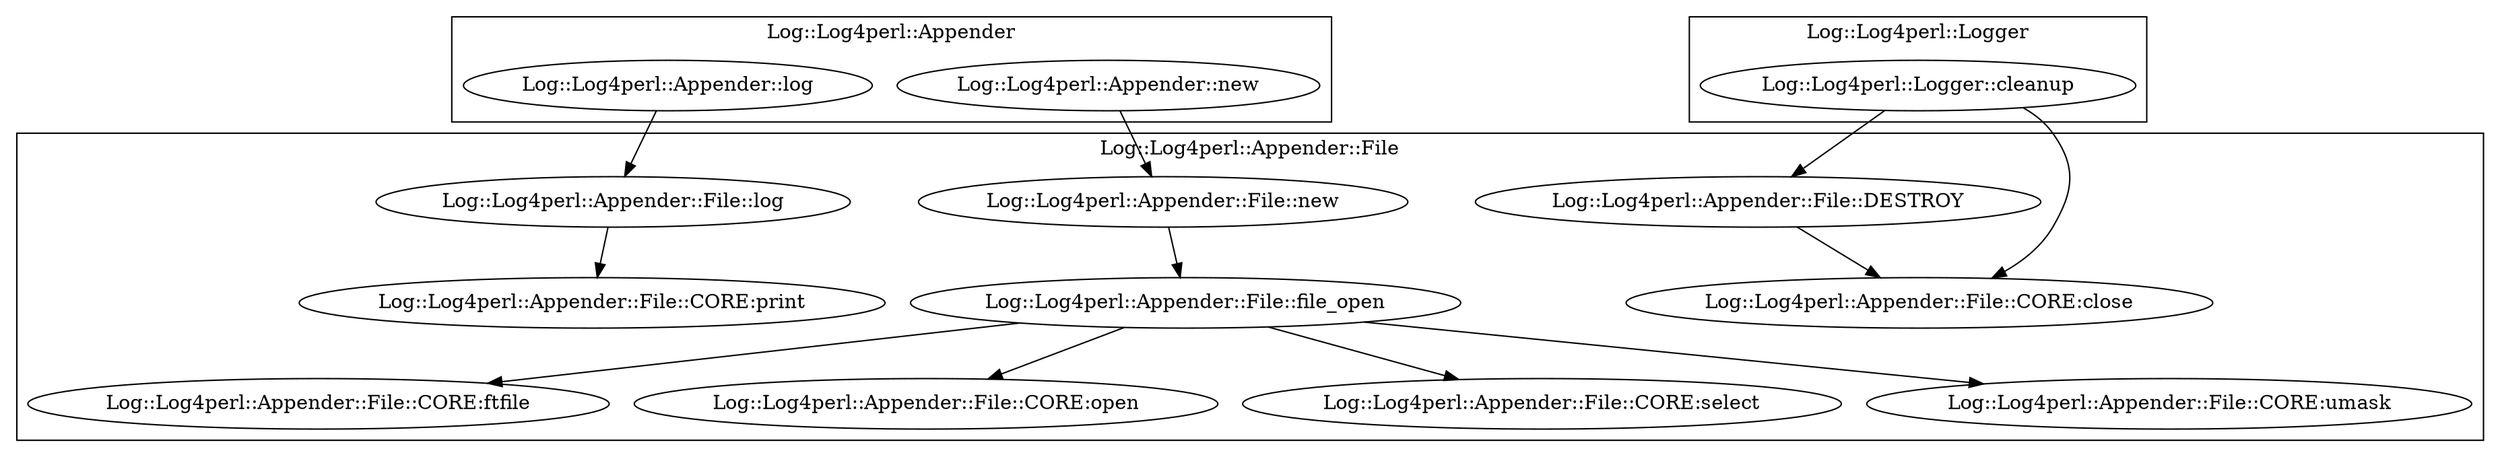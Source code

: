 digraph {
graph [overlap=false]
subgraph cluster_Log_Log4perl_Appender {
	label="Log::Log4perl::Appender";
	"Log::Log4perl::Appender::new";
	"Log::Log4perl::Appender::log";
}
subgraph cluster_Log_Log4perl_Appender_File {
	label="Log::Log4perl::Appender::File";
	"Log::Log4perl::Appender::File::CORE:ftfile";
	"Log::Log4perl::Appender::File::CORE:open";
	"Log::Log4perl::Appender::File::CORE:select";
	"Log::Log4perl::Appender::File::DESTROY";
	"Log::Log4perl::Appender::File::CORE:umask";
	"Log::Log4perl::Appender::File::log";
	"Log::Log4perl::Appender::File::CORE:print";
	"Log::Log4perl::Appender::File::new";
	"Log::Log4perl::Appender::File::file_open";
	"Log::Log4perl::Appender::File::CORE:close";
}
subgraph cluster_Log_Log4perl_Logger {
	label="Log::Log4perl::Logger";
	"Log::Log4perl::Logger::cleanup";
}
"Log::Log4perl::Appender::File::file_open" -> "Log::Log4perl::Appender::File::CORE:open";
"Log::Log4perl::Appender::File::file_open" -> "Log::Log4perl::Appender::File::CORE:ftfile";
"Log::Log4perl::Appender::File::file_open" -> "Log::Log4perl::Appender::File::CORE:select";
"Log::Log4perl::Appender::File::file_open" -> "Log::Log4perl::Appender::File::CORE:umask";
"Log::Log4perl::Logger::cleanup" -> "Log::Log4perl::Appender::File::DESTROY";
"Log::Log4perl::Logger::cleanup" -> "Log::Log4perl::Appender::File::CORE:close";
"Log::Log4perl::Appender::File::DESTROY" -> "Log::Log4perl::Appender::File::CORE:close";
"Log::Log4perl::Appender::File::log" -> "Log::Log4perl::Appender::File::CORE:print";
"Log::Log4perl::Appender::log" -> "Log::Log4perl::Appender::File::log";
"Log::Log4perl::Appender::new" -> "Log::Log4perl::Appender::File::new";
"Log::Log4perl::Appender::File::new" -> "Log::Log4perl::Appender::File::file_open";
}
